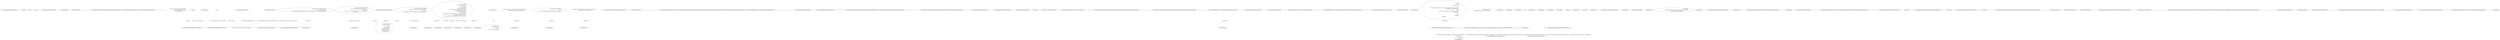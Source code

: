 digraph  {
m0_0 [cluster="CommandLine.ValueAttribute.ValueAttribute(int)", file="Specification.cs", label="Entry CommandLine.ValueAttribute.ValueAttribute(int)", span="21-21"];
m0_1 [cluster="CommandLine.ValueAttribute.ValueAttribute(int)", file="Specification.cs", label="this.index = index", span="23-23"];
m0_2 [cluster="CommandLine.ValueAttribute.ValueAttribute(int)", file="Specification.cs", label="this.min = -1", span="24-24"];
m0_3 [cluster="CommandLine.ValueAttribute.ValueAttribute(int)", file="Specification.cs", label="this.max = -1", span="25-25"];
m0_4 [cluster="CommandLine.ValueAttribute.ValueAttribute(int)", file="Specification.cs", label="Exit CommandLine.ValueAttribute.ValueAttribute(int)", span="21-21"];
m0_5 [file="Specification.cs", label="CommandLine.ValueAttribute", span=""];
m2_38 [cluster="Unk.ThrowingValidate", file="UnParserExtensionsTests.cs", label="Entry Unk.ThrowingValidate", span=""];
m2_54 [cluster="T.SetProperties<T>(System.Collections.Generic.IEnumerable<CommandLine.Core.SpecificationProperty>, System.Func<CommandLine.Core.SpecificationProperty, bool>, System.Func<CommandLine.Core.SpecificationProperty, object>)", file="UnParserExtensionsTests.cs", label="Entry T.SetProperties<T>(System.Collections.Generic.IEnumerable<CommandLine.Core.SpecificationProperty>, System.Func<CommandLine.Core.SpecificationProperty, bool>, System.Func<CommandLine.Core.SpecificationProperty, object>)", span="38-38"];
m2_3 [cluster="Humanizer.Tests.Localisation.es.NumberToWordsTests.ToWords(int, string)", file="UnParserExtensionsTests.cs", label="Assert.Equal(expected, number.ToWords())", span="47-47"];
m2_22 [cluster="CommandLine.Core.InstanceBuilder.Build<T>(System.Func<T>, System.Func<System.Collections.Generic.IEnumerable<string>, System.Collections.Generic.IEnumerable<CommandLine.Core.OptionSpecification>, CommandLine.Core.StatePair<System.Collections.Generic.IEnumerable<CommandLine.Core.Token>>>, System.Collections.Generic.IEnumerable<string>, System.StringComparer, System.Globalization.CultureInfo)", color=green, community=0, file="UnParserExtensionsTests.cs", label="arguments.Any() && nameComparer.Equals(''--help'', arguments.First())", prediction=0, span="49-49"];
m2_21 [cluster="CommandLine.Core.InstanceBuilder.Build<T>(System.Func<T>, System.Func<System.Collections.Generic.IEnumerable<string>, System.Collections.Generic.IEnumerable<CommandLine.Core.OptionSpecification>, CommandLine.Core.StatePair<System.Collections.Generic.IEnumerable<CommandLine.Core.Token>>>, System.Collections.Generic.IEnumerable<string>, System.StringComparer, System.Globalization.CultureInfo)", color=green, community=0, file="UnParserExtensionsTests.cs", label="var optionSpecs = (from pt in specProps select pt.Specification)\r\n                .ThrowingValidate(SpecificationGuards.Lookup)\r\n                .OfType<OptionSpecification>()", prediction=1, span="45-47"];
m2_23 [cluster="CommandLine.Core.InstanceBuilder.Build<T>(System.Func<T>, System.Func<System.Collections.Generic.IEnumerable<string>, System.Collections.Generic.IEnumerable<CommandLine.Core.OptionSpecification>, CommandLine.Core.StatePair<System.Collections.Generic.IEnumerable<CommandLine.Core.Token>>>, System.Collections.Generic.IEnumerable<string>, System.StringComparer, System.Globalization.CultureInfo)", file="UnParserExtensionsTests.cs", label="return ParserResult.Create(\r\n                    ParserResultType.Options,\r\n                    instance,\r\n                    new[] { new HelpRequestedError() });", span="51-54"];
m2_24 [cluster="CommandLine.Core.InstanceBuilder.Build<T>(System.Func<T>, System.Func<System.Collections.Generic.IEnumerable<string>, System.Collections.Generic.IEnumerable<CommandLine.Core.OptionSpecification>, CommandLine.Core.StatePair<System.Collections.Generic.IEnumerable<CommandLine.Core.Token>>>, System.Collections.Generic.IEnumerable<string>, System.StringComparer, System.Globalization.CultureInfo)", file="UnParserExtensionsTests.cs", label="var tokenizerResult = tokenizer(arguments, optionSpecs)", span="57-57"];
m2_20 [cluster="CommandLine.Core.InstanceBuilder.Build<T>(System.Func<T>, System.Func<System.Collections.Generic.IEnumerable<string>, System.Collections.Generic.IEnumerable<CommandLine.Core.OptionSpecification>, CommandLine.Core.StatePair<System.Collections.Generic.IEnumerable<CommandLine.Core.Token>>>, System.Collections.Generic.IEnumerable<string>, System.StringComparer, System.Globalization.CultureInfo)", color=green, community=0, file="UnParserExtensionsTests.cs", label="var specProps = instance.GetType().GetSpecifications(pi => SpecificationProperty.Create(\r\n                    Specification.FromProperty(pi), pi, Maybe.Nothing<object>()))", prediction=2, span="42-43"];
m2_19 [cluster="CommandLine.Core.InstanceBuilder.Build<T>(System.Func<T>, System.Func<System.Collections.Generic.IEnumerable<string>, System.Collections.Generic.IEnumerable<CommandLine.Core.OptionSpecification>, CommandLine.Core.StatePair<System.Collections.Generic.IEnumerable<CommandLine.Core.Token>>>, System.Collections.Generic.IEnumerable<string>, System.StringComparer, System.Globalization.CultureInfo)", file="UnParserExtensionsTests.cs", label="var instance = factory()", span="40-40"];
m2_27 [cluster="CommandLine.Core.InstanceBuilder.Build<T>(System.Func<T>, System.Func<System.Collections.Generic.IEnumerable<string>, System.Collections.Generic.IEnumerable<CommandLine.Core.OptionSpecification>, CommandLine.Core.StatePair<System.Collections.Generic.IEnumerable<CommandLine.Core.Token>>>, System.Collections.Generic.IEnumerable<string>, System.StringComparer, System.Globalization.CultureInfo)", file="UnParserExtensionsTests.cs", label="var optionSpecProps = OptionMapper.MapValues(\r\n                (from pt in specProps where pt.Specification.IsOption() select pt),\r\n                partitions.Options,\r\n                (vals, type, isScalar) => TypeConverter.ChangeType(vals, type, isScalar, parsingCulture),\r\n                nameComparer)", span="65-69"];
m2_28 [cluster="CommandLine.Core.InstanceBuilder.Build<T>(System.Func<T>, System.Func<System.Collections.Generic.IEnumerable<string>, System.Collections.Generic.IEnumerable<CommandLine.Core.OptionSpecification>, CommandLine.Core.StatePair<System.Collections.Generic.IEnumerable<CommandLine.Core.Token>>>, System.Collections.Generic.IEnumerable<string>, System.StringComparer, System.Globalization.CultureInfo)", file="UnParserExtensionsTests.cs", label="var valueSpecProps = ValueMapper.MapValues(\r\n                (from pt in specProps where pt.Specification.IsValue() select pt),\r\n                    partitions.Values,\r\n                (vals, type, isScalar) => TypeConverter.ChangeType(vals, type, isScalar, parsingCulture))", span="71-74"];
m2_26 [cluster="CommandLine.Core.InstanceBuilder.Build<T>(System.Func<T>, System.Func<System.Collections.Generic.IEnumerable<string>, System.Collections.Generic.IEnumerable<CommandLine.Core.OptionSpecification>, CommandLine.Core.StatePair<System.Collections.Generic.IEnumerable<CommandLine.Core.Token>>>, System.Collections.Generic.IEnumerable<string>, System.StringComparer, System.Globalization.CultureInfo)", file="UnParserExtensionsTests.cs", label="var partitions = TokenPartitioner.Partition(\r\n                tokens,\r\n                name => TypeLookup.FindTypeDescriptor(name, optionSpecs, nameComparer))", span="61-63"];
m2_29 [cluster="CommandLine.Core.InstanceBuilder.Build<T>(System.Func<T>, System.Func<System.Collections.Generic.IEnumerable<string>, System.Collections.Generic.IEnumerable<CommandLine.Core.OptionSpecification>, CommandLine.Core.StatePair<System.Collections.Generic.IEnumerable<CommandLine.Core.Token>>>, System.Collections.Generic.IEnumerable<string>, System.StringComparer, System.Globalization.CultureInfo)", file="UnParserExtensionsTests.cs", label="var missingValueErrors = from token in partitions.Errors\r\n                                     select new MissingValueOptionError(\r\n                                         NameInfo.FromOptionSpecification(optionSpecs.Single(o => token.Text.MatchName(o.ShortName, o.LongName, nameComparer))))", span="76-78"];
m2_32 [cluster="CommandLine.Core.InstanceBuilder.Build<T>(System.Func<T>, System.Func<System.Collections.Generic.IEnumerable<string>, System.Collections.Generic.IEnumerable<CommandLine.Core.OptionSpecification>, CommandLine.Core.StatePair<System.Collections.Generic.IEnumerable<CommandLine.Core.Token>>>, System.Collections.Generic.IEnumerable<string>, System.StringComparer, System.Globalization.CultureInfo)", color=green, community=0, file="UnParserExtensionsTests.cs", label="var validationErrors = specPropsWithValue.Validate(SpecificationPropertyRules.Lookup)\r\n                .OfType<Just<Error>>().Select(e => e.Value)", prediction=3, span="95-96"];
m2_31 [cluster="CommandLine.Core.InstanceBuilder.Build<T>(System.Func<T>, System.Func<System.Collections.Generic.IEnumerable<string>, System.Collections.Generic.IEnumerable<CommandLine.Core.OptionSpecification>, CommandLine.Core.StatePair<System.Collections.Generic.IEnumerable<CommandLine.Core.Token>>>, System.Collections.Generic.IEnumerable<string>, System.StringComparer, System.Globalization.CultureInfo)", file="UnParserExtensionsTests.cs", label="instance = instance\r\n                .SetProperties(specPropsWithValue,\r\n                    sp => sp.Value.IsJust(),\r\n                    sp => sp.Value.FromJust())\r\n                .SetProperties(specPropsWithValue,\r\n                    sp => sp.Value.IsNothing() && sp.Specification.DefaultValue.IsJust(),\r\n                    sp => sp.Specification.DefaultValue.FromJust())\r\n                .SetProperties(specPropsWithValue,\r\n                    sp => sp.Value.IsNothing()\r\n                        && sp.Specification.ConversionType.ToDescriptorKind() == TypeDescriptorKind.Sequence\r\n                        && sp.Specification.DefaultValue.MatchNothing(),\r\n                    sp => sp.Property.PropertyType.GetGenericArguments().Single().CreateEmptyArray())", span="82-93"];
m2_30 [cluster="CommandLine.Core.InstanceBuilder.Build<T>(System.Func<T>, System.Func<System.Collections.Generic.IEnumerable<string>, System.Collections.Generic.IEnumerable<CommandLine.Core.OptionSpecification>, CommandLine.Core.StatePair<System.Collections.Generic.IEnumerable<CommandLine.Core.Token>>>, System.Collections.Generic.IEnumerable<string>, System.StringComparer, System.Globalization.CultureInfo)", file="UnParserExtensionsTests.cs", label="var specPropsWithValue = optionSpecProps.Value.Concat(valueSpecProps.Value)", span="80-80"];
m2_33 [cluster="CommandLine.Core.InstanceBuilder.Build<T>(System.Func<T>, System.Func<System.Collections.Generic.IEnumerable<string>, System.Collections.Generic.IEnumerable<CommandLine.Core.OptionSpecification>, CommandLine.Core.StatePair<System.Collections.Generic.IEnumerable<CommandLine.Core.Token>>>, System.Collections.Generic.IEnumerable<string>, System.StringComparer, System.Globalization.CultureInfo)", file="UnParserExtensionsTests.cs", label="return ParserResult.Create(\r\n                ParserResultType.Options,\r\n                instance,\r\n                tokenizerResult.Errors\r\n                    .Concat(missingValueErrors)\r\n                    .Concat(optionSpecProps.Errors)\r\n                    .Concat(valueSpecProps.Errors)\r\n                    .Concat(validationErrors));", span="98-105"];
m2_25 [cluster="CommandLine.Core.InstanceBuilder.Build<T>(System.Func<T>, System.Func<System.Collections.Generic.IEnumerable<string>, System.Collections.Generic.IEnumerable<CommandLine.Core.OptionSpecification>, CommandLine.Core.StatePair<System.Collections.Generic.IEnumerable<CommandLine.Core.Token>>>, System.Collections.Generic.IEnumerable<string>, System.StringComparer, System.Globalization.CultureInfo)", file="UnParserExtensionsTests.cs", label="var tokens = tokenizerResult.Value", span="59-59"];
m2_34 [cluster="CommandLine.Core.InstanceBuilder.Build<T>(System.Func<T>, System.Func<System.Collections.Generic.IEnumerable<string>, System.Collections.Generic.IEnumerable<CommandLine.Core.OptionSpecification>, CommandLine.Core.StatePair<System.Collections.Generic.IEnumerable<CommandLine.Core.Token>>>, System.Collections.Generic.IEnumerable<string>, System.StringComparer, System.Globalization.CultureInfo)", file="UnParserExtensionsTests.cs", label="Exit CommandLine.Core.InstanceBuilder.Build<T>(System.Func<T>, System.Func<System.Collections.Generic.IEnumerable<string>, System.Collections.Generic.IEnumerable<CommandLine.Core.OptionSpecification>, CommandLine.Core.StatePair<System.Collections.Generic.IEnumerable<CommandLine.Core.Token>>>, System.Collections.Generic.IEnumerable<string>, System.StringComparer, System.Globalization.CultureInfo)", span="33-33"];
m2_10 [cluster="int.ToOrdinalWords(Humanizer.GrammaticalGender)", file="UnParserExtensionsTests.cs", label="Entry int.ToOrdinalWords(Humanizer.GrammaticalGender)", span="79-79"];
m2_79 [cluster="string.MatchName(string, string, System.StringComparer)", file="UnParserExtensionsTests.cs", label="Entry string.MatchName(string, string, System.StringComparer)", span="8-8"];
m2_46 [cluster="CommandLine.Core.TokenPartitioner.Partition(System.Collections.Generic.IEnumerable<CommandLine.Core.Token>, System.Func<string, CommandLine.Infrastructure.Maybe<CommandLine.Core.TypeDescriptor>>)", file="UnParserExtensionsTests.cs", label="Entry CommandLine.Core.TokenPartitioner.Partition(System.Collections.Generic.IEnumerable<CommandLine.Core.Token>, System.Func<string, CommandLine.Infrastructure.Maybe<CommandLine.Core.TypeDescriptor>>)", span="12-12"];
m2_72 [cluster="CommandLine.Core.TypeConverter.ChangeType(System.Collections.Generic.IEnumerable<string>, System.Type, bool, System.Globalization.CultureInfo)", file="UnParserExtensionsTests.cs", label="Entry CommandLine.Core.TypeConverter.ChangeType(System.Collections.Generic.IEnumerable<string>, System.Type, bool, System.Globalization.CultureInfo)", span="12-12"];
m2_83 [cluster="CommandLine.Infrastructure.Maybe<T>.IsJust<T>()", file="UnParserExtensionsTests.cs", label="Entry CommandLine.Infrastructure.Maybe<T>.IsJust<T>()", span="149-149"];
m2_99 [cluster="CommandLine.Infrastructure.Maybe<T>.MatchNothing()", file="UnParserExtensionsTests.cs", label="Entry CommandLine.Infrastructure.Maybe<T>.MatchNothing()", span="26-26"];
m2_49 [cluster="CommandLine.Core.Specification.IsValue()", file="UnParserExtensionsTests.cs", label="Entry CommandLine.Core.Specification.IsValue()", span="15-15"];
m2_58 [cluster="Unk.Create", file="UnParserExtensionsTests.cs", label="Entry Unk.Create", span=""];
m2_45 [cluster="System.Func<T1, T2, TResult>.Invoke(T1, T2)", file="UnParserExtensionsTests.cs", label="Entry System.Func<T1, T2, TResult>.Invoke(T1, T2)", span="0-0"];
m2_87 [cluster="CommandLine.Infrastructure.Maybe<T>.FromJust<T>(System.Exception)", file="UnParserExtensionsTests.cs", label="Entry CommandLine.Infrastructure.Maybe<T>.FromJust<T>(System.Exception)", span="134-134"];
m2_64 [cluster="CommandLine.Core.SpecificationProperty.Create(CommandLine.Core.Specification, System.Reflection.PropertyInfo, CommandLine.Infrastructure.Maybe<object>)", file="UnParserExtensionsTests.cs", label="Entry CommandLine.Core.SpecificationProperty.Create(CommandLine.Core.Specification, System.Reflection.PropertyInfo, CommandLine.Infrastructure.Maybe<object>)", span="21-21"];
m2_14 [cluster="CommandLine.Core.NameLookup.Contains(string, System.Collections.Generic.IEnumerable<CommandLine.Core.OptionSpecification>, System.StringComparer)", file="UnParserExtensionsTests.cs", label="Entry CommandLine.Core.NameLookup.Contains(string, System.Collections.Generic.IEnumerable<CommandLine.Core.OptionSpecification>, System.StringComparer)", span="11-11"];
m2_5 [cluster="lambda expression", file="UnParserExtensionsTests.cs", label="var tokens = Tokenizer.Tokenize(args, name => NameLookup.Contains(name, optionSpecs, nameComparer))", span="22-22"];
m2_91 [cluster="CommandLine.Infrastructure.Maybe<T>.IsNothing<T>()", file="UnParserExtensionsTests.cs", label="Entry CommandLine.Infrastructure.Maybe<T>.IsNothing<T>()", span="144-144"];
m2_42 [cluster="System.StringComparer.Equals(string, string)", file="UnParserExtensionsTests.cs", label="Entry System.StringComparer.Equals(string, string)", span="0-0"];
m2_37 [cluster="System.Type.GetSpecifications<T>(System.Func<System.Reflection.PropertyInfo, T>)", file="UnParserExtensionsTests.cs", label="Entry System.Type.GetSpecifications<T>(System.Func<System.Reflection.PropertyInfo, T>)", span="12-12"];
m2_44 [cluster="CommandLine.ParserResult.Create<T>(CommandLine.ParserResultType, T, System.Collections.Generic.IEnumerable<CommandLine.Error>)", file="UnParserExtensionsTests.cs", label="Entry CommandLine.ParserResult.Create<T>(CommandLine.ParserResultType, T, System.Collections.Generic.IEnumerable<CommandLine.Error>)", span="100-100"];
m2_40 [cluster="System.Collections.Generic.IEnumerable<TSource>.Any<TSource>()", file="UnParserExtensionsTests.cs", label="Entry System.Collections.Generic.IEnumerable<TSource>.Any<TSource>()", span="0-0"];
m2_35 [cluster="System.Func<TResult>.Invoke()", file="UnParserExtensionsTests.cs", label="Entry System.Func<TResult>.Invoke()", span="0-0"];
m2_36 [cluster="object.GetType()", file="UnParserExtensionsTests.cs", label="Entry object.GetType()", span="0-0"];
m2_15 [cluster="lambda expression", file="UnParserExtensionsTests.cs", label="Entry lambda expression", span="25-25"];
m2_59 [cluster="lambda expression", file="UnParserExtensionsTests.cs", label="Entry lambda expression", span="42-43"];
m2_66 [cluster="lambda expression", file="UnParserExtensionsTests.cs", label="TypeLookup.FindTypeDescriptor(name, optionSpecs, nameComparer)", span="63-63"];
m2_106 [cluster="lambda expression", file="UnParserExtensionsTests.cs", label="Entry lambda expression", span="96-96"];
m2_60 [cluster="lambda expression", color=green, community=0, file="UnParserExtensionsTests.cs", label="SpecificationProperty.Create(\r\n                    Specification.FromProperty(pi), pi, Maybe.Nothing<object>())", prediction=4, span="42-43"];
m2_61 [cluster="lambda expression", file="UnParserExtensionsTests.cs", label="Exit lambda expression", span="42-43"];
m2_70 [cluster="lambda expression", file="UnParserExtensionsTests.cs", label="TypeConverter.ChangeType(vals, type, isScalar, parsingCulture)", span="68-68"];
m2_74 [cluster="lambda expression", file="UnParserExtensionsTests.cs", label="TypeConverter.ChangeType(vals, type, isScalar, parsingCulture)", span="74-74"];
m2_77 [cluster="lambda expression", file="UnParserExtensionsTests.cs", label="token.Text.MatchName(o.ShortName, o.LongName, nameComparer)", span="78-78"];
m2_69 [cluster="lambda expression", file="UnParserExtensionsTests.cs", label="Entry lambda expression", span="68-68"];
m2_73 [cluster="lambda expression", file="UnParserExtensionsTests.cs", label="Entry lambda expression", span="74-74"];
m2_65 [cluster="lambda expression", file="UnParserExtensionsTests.cs", label="Entry lambda expression", span="63-63"];
m2_67 [cluster="lambda expression", file="UnParserExtensionsTests.cs", label="Exit lambda expression", span="63-63"];
m2_76 [cluster="lambda expression", file="UnParserExtensionsTests.cs", label="Entry lambda expression", span="78-78"];
m2_80 [cluster="lambda expression", file="UnParserExtensionsTests.cs", label="Entry lambda expression", span="84-84"];
m2_84 [cluster="lambda expression", file="UnParserExtensionsTests.cs", label="Entry lambda expression", span="85-85"];
m2_88 [cluster="lambda expression", file="UnParserExtensionsTests.cs", label="Entry lambda expression", span="87-87"];
m2_92 [cluster="lambda expression", file="UnParserExtensionsTests.cs", label="Entry lambda expression", span="88-88"];
m2_95 [cluster="lambda expression", file="UnParserExtensionsTests.cs", label="Entry lambda expression", span="90-92"];
m2_100 [cluster="lambda expression", file="UnParserExtensionsTests.cs", label="Entry lambda expression", span="93-93"];
m2_108 [cluster="lambda expression", file="UnParserExtensionsTests.cs", label="Exit lambda expression", span="96-96"];
m2_107 [cluster="lambda expression", file="UnParserExtensionsTests.cs", label="e.Value", span="96-96"];
m2_12 [cluster="lambda expression", file="UnParserExtensionsTests.cs", label="NameLookup.Contains(name, optionSpecs, nameComparer)", span="22-22"];
m2_6 [cluster="Unk.Equal", file="UnParserExtensionsTests.cs", label="Entry Unk.Equal", span=""];
m2_16 [cluster="lambda expression", file="UnParserExtensionsTests.cs", label="NameLookup.WithSeparator(name, optionSpecs, nameComparer)", span="25-25"];
m2_4 [cluster="Humanizer.Tests.Localisation.es.NumberToWordsTests.ToWords(int, string)", file="UnParserExtensionsTests.cs", label="Exit Humanizer.Tests.Localisation.es.NumberToWordsTests.ToWords(int, string)", span="45-45"];
m2_71 [cluster="lambda expression", file="UnParserExtensionsTests.cs", label="Exit lambda expression", span="68-68"];
m2_75 [cluster="lambda expression", file="UnParserExtensionsTests.cs", label="Exit lambda expression", span="74-74"];
m2_78 [cluster="lambda expression", file="UnParserExtensionsTests.cs", label="Exit lambda expression", span="78-78"];
m2_82 [cluster="lambda expression", file="UnParserExtensionsTests.cs", label="Exit lambda expression", span="84-84"];
m2_81 [cluster="lambda expression", file="UnParserExtensionsTests.cs", label="sp.Value.IsJust()", span="84-84"];
m2_86 [cluster="lambda expression", file="UnParserExtensionsTests.cs", label="Exit lambda expression", span="85-85"];
m2_85 [cluster="lambda expression", file="UnParserExtensionsTests.cs", label="sp.Value.FromJust()", span="85-85"];
m2_90 [cluster="lambda expression", file="UnParserExtensionsTests.cs", label="Exit lambda expression", span="87-87"];
m2_89 [cluster="lambda expression", file="UnParserExtensionsTests.cs", label="sp.Value.IsNothing() && sp.Specification.DefaultValue.IsJust()", span="87-87"];
m2_94 [cluster="lambda expression", file="UnParserExtensionsTests.cs", label="Exit lambda expression", span="88-88"];
m2_93 [cluster="lambda expression", file="UnParserExtensionsTests.cs", label="sp.Specification.DefaultValue.FromJust()", span="88-88"];
m2_97 [cluster="lambda expression", file="UnParserExtensionsTests.cs", label="Exit lambda expression", span="90-92"];
m2_96 [cluster="lambda expression", file="UnParserExtensionsTests.cs", label="sp.Value.IsNothing()\r\n                        && sp.Specification.ConversionType.ToDescriptorKind() == TypeDescriptorKind.Sequence\r\n                        && sp.Specification.DefaultValue.MatchNothing()", span="90-92"];
m2_102 [cluster="lambda expression", file="UnParserExtensionsTests.cs", label="Exit lambda expression", span="93-93"];
m2_101 [cluster="lambda expression", file="UnParserExtensionsTests.cs", label="sp.Property.PropertyType.GetGenericArguments().Single().CreateEmptyArray()", span="93-93"];
m2_11 [cluster="lambda expression", file="UnParserExtensionsTests.cs", label="Entry lambda expression", span="22-22"];
m2_13 [cluster="lambda expression", file="UnParserExtensionsTests.cs", label="Exit lambda expression", span="22-22"];
m2_7 [cluster="Humanizer.Tests.Localisation.es.NumberToWordsTests.ToOrdinalWords(int, string, Humanizer.GrammaticalGender)", file="UnParserExtensionsTests.cs", label="Entry Humanizer.Tests.Localisation.es.NumberToWordsTests.ToOrdinalWords(int, string, Humanizer.GrammaticalGender)", span="56-56"];
m2_17 [cluster="lambda expression", file="UnParserExtensionsTests.cs", label="Exit lambda expression", span="25-25"];
m2_8 [cluster="Humanizer.Tests.Localisation.es.NumberToWordsTests.ToOrdinalWords(int, string, Humanizer.GrammaticalGender)", file="UnParserExtensionsTests.cs", label="Assert.Equal(words, number.ToOrdinalWords(gender))", span="58-58"];
m2_2 [cluster="CommandLine.Core.InstanceBuilder.Build<T>(System.Func<T>, System.Collections.Generic.IEnumerable<string>, System.StringComparer, System.Globalization.CultureInfo)", file="UnParserExtensionsTests.cs", label="Exit CommandLine.Core.InstanceBuilder.Build<T>(System.Func<T>, System.Collections.Generic.IEnumerable<string>, System.StringComparer, System.Globalization.CultureInfo)", span="12-12"];
m2_41 [cluster="System.Collections.Generic.IEnumerable<TSource>.First<TSource>()", file="UnParserExtensionsTests.cs", label="Entry System.Collections.Generic.IEnumerable<TSource>.First<TSource>()", span="0-0"];
m2_51 [cluster="Unk.Single", file="UnParserExtensionsTests.cs", label="Entry Unk.Single", span=""];
m2_50 [cluster="CommandLine.MissingValueOptionError.MissingValueOptionError(CommandLine.NameInfo)", file="UnParserExtensionsTests.cs", label="Entry CommandLine.MissingValueOptionError.MissingValueOptionError(CommandLine.NameInfo)", span="261-261"];
m2_57 [cluster="Unk.Concat", file="UnParserExtensionsTests.cs", label="Entry Unk.Concat", span=""];
m2_104 [cluster="System.Collections.Generic.IEnumerable<TSource>.Single<TSource>()", file="UnParserExtensionsTests.cs", label="Entry System.Collections.Generic.IEnumerable<TSource>.Single<TSource>()", span="0-0"];
m2_56 [cluster="Unk.Select", file="UnParserExtensionsTests.cs", label="Entry Unk.Select", span=""];
m2_0 [cluster="CommandLine.Core.InstanceBuilder.Build<T>(System.Func<T>, System.Collections.Generic.IEnumerable<string>, System.StringComparer, System.Globalization.CultureInfo)", file="UnParserExtensionsTests.cs", label="Entry CommandLine.Core.InstanceBuilder.Build<T>(System.Func<T>, System.Collections.Generic.IEnumerable<string>, System.StringComparer, System.Globalization.CultureInfo)", span="12-12"];
m2_1 [cluster="CommandLine.Core.InstanceBuilder.Build<T>(System.Func<T>, System.Collections.Generic.IEnumerable<string>, System.StringComparer, System.Globalization.CultureInfo)", file="UnParserExtensionsTests.cs", label="return Build(\r\n                factory,\r\n                (args, optionSpecs) =>\r\n                    {\r\n                        var tokens = Tokenizer.Tokenize(args, name => NameLookup.Contains(name, optionSpecs, nameComparer));\r\n                        var explodedTokens = Tokenizer.ExplodeOptionList(\r\n                            tokens,\r\n                            name => NameLookup.WithSeparator(name, optionSpecs, nameComparer));\r\n                        return explodedTokens;\r\n                    },\r\n                arguments,\r\n                nameComparer,\r\n                parsingCulture);", span="18-30"];
m2_18 [cluster="CommandLine.Core.NameLookup.WithSeparator(string, System.Collections.Generic.IEnumerable<CommandLine.Core.OptionSpecification>, System.StringComparer)", file="UnParserExtensionsTests.cs", label="Entry CommandLine.Core.NameLookup.WithSeparator(string, System.Collections.Generic.IEnumerable<CommandLine.Core.OptionSpecification>, System.StringComparer)", span="16-16"];
m2_98 [cluster="System.Type.ToDescriptorKind()", file="UnParserExtensionsTests.cs", label="Entry System.Type.ToDescriptorKind()", span="22-22"];
m2_103 [cluster="System.Type.GetGenericArguments()", file="UnParserExtensionsTests.cs", label="Entry System.Type.GetGenericArguments()", span="0-0"];
m2_105 [cluster="System.Type.CreateEmptyArray()", file="UnParserExtensionsTests.cs", label="Entry System.Type.CreateEmptyArray()", span="81-81"];
m2_9 [cluster="Humanizer.Tests.Localisation.es.NumberToWordsTests.ToOrdinalWords(int, string, Humanizer.GrammaticalGender)", file="UnParserExtensionsTests.cs", label="Exit Humanizer.Tests.Localisation.es.NumberToWordsTests.ToOrdinalWords(int, string, Humanizer.GrammaticalGender)", span="56-56"];
m2_47 [cluster="CommandLine.Core.Specification.IsOption()", file="UnParserExtensionsTests.cs", label="Entry CommandLine.Core.Specification.IsOption()", span="10-10"];
m2_55 [cluster="System.Collections.Generic.IEnumerable<CommandLine.Core.SpecificationProperty>.Validate(System.Collections.Generic.IEnumerable<System.Func<System.Collections.Generic.IEnumerable<CommandLine.Core.SpecificationProperty>, System.Collections.Generic.IEnumerable<CommandLine.Infrastructure.Maybe<CommandLine.Error>>>>)", file="UnParserExtensionsTests.cs", label="Entry System.Collections.Generic.IEnumerable<CommandLine.Core.SpecificationProperty>.Validate(System.Collections.Generic.IEnumerable<System.Func<System.Collections.Generic.IEnumerable<CommandLine.Core.SpecificationProperty>, System.Collections.Generic.IEnumerable<CommandLine.Infrastructure.Maybe<CommandLine.Error>>>>)", span="40-40"];
m2_63 [cluster="CommandLine.Infrastructure.Maybe.Nothing<T>()", file="UnParserExtensionsTests.cs", label="Entry CommandLine.Infrastructure.Maybe.Nothing<T>()", span="63-63"];
m2_52 [cluster="Unk.FromOptionSpecification", file="UnParserExtensionsTests.cs", label="Entry Unk.FromOptionSpecification", span=""];
m2_39 [cluster="System.Collections.IEnumerable.OfType<TResult>()", file="UnParserExtensionsTests.cs", label="Entry System.Collections.IEnumerable.OfType<TResult>()", span="0-0"];
m2_68 [cluster="CommandLine.Core.TypeLookup.FindTypeDescriptor(string, System.Collections.Generic.IEnumerable<CommandLine.Core.OptionSpecification>, System.StringComparer)", file="UnParserExtensionsTests.cs", label="Entry CommandLine.Core.TypeLookup.FindTypeDescriptor(string, System.Collections.Generic.IEnumerable<CommandLine.Core.OptionSpecification>, System.StringComparer)", span="11-11"];
m2_43 [cluster="CommandLine.HelpRequestedError.HelpRequestedError()", file="UnParserExtensionsTests.cs", label="Entry CommandLine.HelpRequestedError.HelpRequestedError()", span="338-338"];
m2_62 [cluster="CommandLine.Core.Specification.FromProperty(System.Reflection.PropertyInfo)", file="UnParserExtensionsTests.cs", label="Entry CommandLine.Core.Specification.FromProperty(System.Reflection.PropertyInfo)", span="67-67"];
m2_53 [cluster="System.Collections.Generic.IEnumerable<TSource>.Concat<TSource>(System.Collections.Generic.IEnumerable<TSource>)", file="UnParserExtensionsTests.cs", label="Entry System.Collections.Generic.IEnumerable<TSource>.Concat<TSource>(System.Collections.Generic.IEnumerable<TSource>)", span="0-0"];
m2_48 [cluster="Unk.MapValues", file="UnParserExtensionsTests.cs", label="Entry Unk.MapValues", span=""];
m2_111 [file="UnParserExtensionsTests.cs", label="System.StringComparer", span=""];
m2_112 [file="UnParserExtensionsTests.cs", label=optionSpecs, span=""];
m2_113 [file="UnParserExtensionsTests.cs", label="System.Globalization.CultureInfo", span=""];
m2_114 [file="UnParserExtensionsTests.cs", label=token, span=""];
m2_109 [file="UnParserExtensionsTests.cs", label="System.StringComparer", span=""];
m2_110 [file="UnParserExtensionsTests.cs", label="System.Collections.Generic.IEnumerable<CommandLine.Core.OptionSpecification>", span=""];
m2_3 -> m2_22  [color=green, key=1, label="System.Collections.Generic.IEnumerable<string>", style=dashed];
m2_3 -> m2_66  [color=darkseagreen4, key=1, label="System.StringComparer", style=dashed];
m2_3 -> m2_70  [color=darkseagreen4, key=1, label="System.Globalization.CultureInfo", style=dashed];
m2_3 -> m2_74  [color=darkseagreen4, key=1, label="System.Globalization.CultureInfo", style=dashed];
m2_3 -> m2_77  [color=darkseagreen4, key=1, label="System.StringComparer", style=dashed];
m2_21 -> m2_66  [color=green, key=1, label=optionSpecs, style=dashed];
m2_24 -> m2_33  [color=darkseagreen4, key=1, label=tokenizerResult, style=dashed];
m2_20 -> m2_59  [color=green, key=1, label="lambda expression", style=dashed];
m2_19 -> m2_23  [color=darkseagreen4, key=1, label=instance, style=dashed];
m2_27 -> m2_69  [color=darkseagreen4, key=1, label="lambda expression", style=dashed];
m2_27 -> m2_33  [color=darkseagreen4, key=1, label=optionSpecProps, style=dashed];
m2_28 -> m2_73  [color=darkseagreen4, key=1, label="lambda expression", style=dashed];
m2_28 -> m2_33  [color=darkseagreen4, key=1, label=valueSpecProps, style=dashed];
m2_26 -> m2_65  [color=darkseagreen4, key=1, label="lambda expression", style=dashed];
m2_29 -> m2_76  [color=darkseagreen4, key=1, label="lambda expression", style=dashed];
m2_29 -> m2_77  [color=darkseagreen4, key=1, label=token, style=dashed];
m2_29 -> m2_33  [color=darkseagreen4, key=1, label=missingValueErrors, style=dashed];
m2_32 -> m2_106  [color=green, key=1, label="lambda expression", style=dashed];
m2_31 -> m2_80  [color=darkseagreen4, key=1, label="lambda expression", style=dashed];
m2_31 -> m2_84  [color=darkseagreen4, key=1, label="lambda expression", style=dashed];
m2_31 -> m2_88  [color=darkseagreen4, key=1, label="lambda expression", style=dashed];
m2_31 -> m2_92  [color=darkseagreen4, key=1, label="lambda expression", style=dashed];
m2_31 -> m2_95  [color=darkseagreen4, key=1, label="lambda expression", style=dashed];
m2_31 -> m2_100  [color=darkseagreen4, key=1, label="lambda expression", style=dashed];
m2_31 -> m2_33  [color=darkseagreen4, key=1, label=instance, style=dashed];
m2_5 -> m2_11  [color=darkseagreen4, key=1, label="lambda expression", style=dashed];
m2_6 -> m2_15  [color=darkseagreen4, key=1, label="lambda expression", style=dashed];
m2_4 -> m2_12  [color=darkseagreen4, key=1, label="System.Collections.Generic.IEnumerable<CommandLine.Core.OptionSpecification>", style=dashed];
m2_4 -> m2_6  [color=darkseagreen4, key=1, label="System.Collections.Generic.IEnumerable<CommandLine.Core.OptionSpecification>", style=dashed];
m2_4 -> m2_16  [color=darkseagreen4, key=1, label="System.Collections.Generic.IEnumerable<CommandLine.Core.OptionSpecification>", style=dashed];
m2_0 -> m2_12  [color=darkseagreen4, key=1, label="System.StringComparer", style=dashed];
m2_0 -> m2_6  [color=darkseagreen4, key=1, label="System.StringComparer", style=dashed];
m2_0 -> m2_16  [color=darkseagreen4, key=1, label="System.StringComparer", style=dashed];
m2_1 -> m2_4  [color=darkseagreen4, key=1, label="lambda expression", style=dashed];
m2_111 -> m2_66  [color=darkseagreen4, key=1, label="System.StringComparer", style=dashed];
m2_111 -> m2_77  [color=darkseagreen4, key=1, label="System.StringComparer", style=dashed];
m2_112 -> m2_66  [color=darkseagreen4, key=1, label=optionSpecs, style=dashed];
m2_113 -> m2_70  [color=darkseagreen4, key=1, label="System.Globalization.CultureInfo", style=dashed];
m2_113 -> m2_74  [color=darkseagreen4, key=1, label="System.Globalization.CultureInfo", style=dashed];
m2_114 -> m2_77  [color=darkseagreen4, key=1, label=token, style=dashed];
m2_109 -> m2_12  [color=darkseagreen4, key=1, label="System.StringComparer", style=dashed];
m2_109 -> m2_6  [color=darkseagreen4, key=1, label="System.StringComparer", style=dashed];
m2_109 -> m2_16  [color=darkseagreen4, key=1, label="System.StringComparer", style=dashed];
m2_110 -> m2_12  [color=darkseagreen4, key=1, label="System.Collections.Generic.IEnumerable<CommandLine.Core.OptionSpecification>", style=dashed];
m2_110 -> m2_16  [color=darkseagreen4, key=1, label="System.Collections.Generic.IEnumerable<CommandLine.Core.OptionSpecification>", style=dashed];
}
